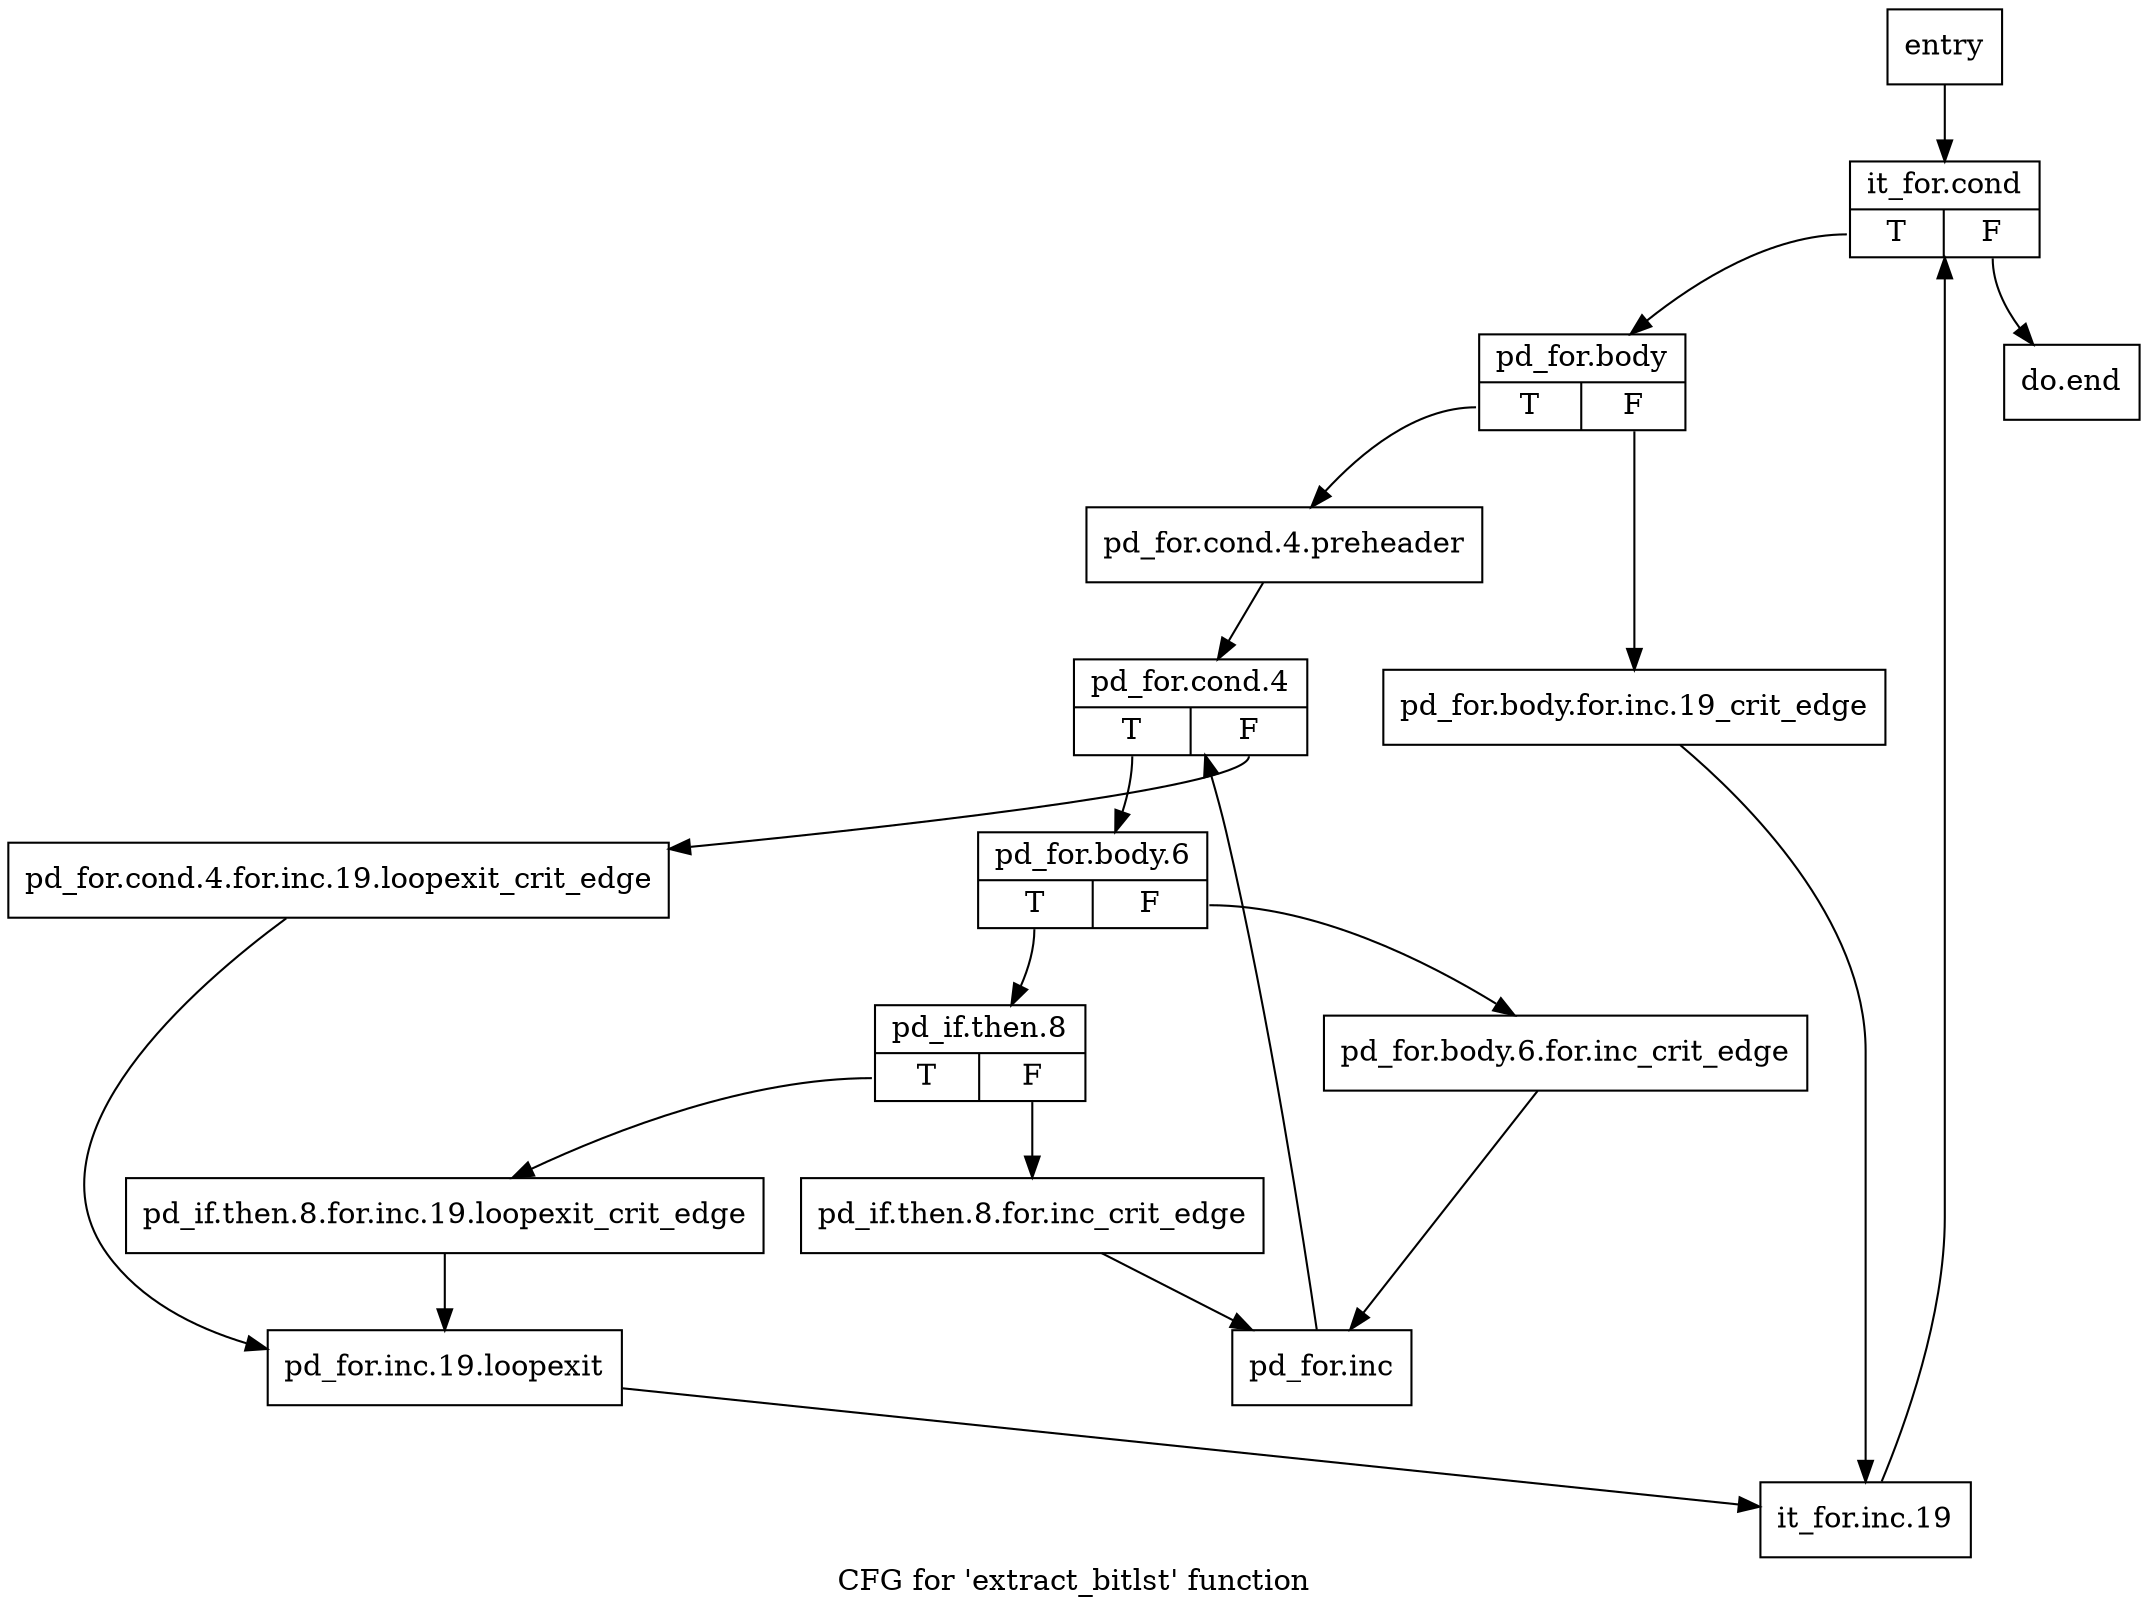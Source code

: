 digraph "CFG for 'extract_bitlst' function" {
	label="CFG for 'extract_bitlst' function";

	Node0x8fa2c60 [shape=record,label="{entry}"];
	Node0x8fa2c60 -> Node0x8fa2cb0;
	Node0x8fa2cb0 [shape=record,label="{it_for.cond|{<s0>T|<s1>F}}"];
	Node0x8fa2cb0:s0 -> Node0x8fa2d00;
	Node0x8fa2cb0:s1 -> Node0x8fa3110;
	Node0x8fa2d00 [shape=record,label="{pd_for.body|{<s0>T|<s1>F}}"];
	Node0x8fa2d00:s0 -> Node0x8fa2da0;
	Node0x8fa2d00:s1 -> Node0x8fa2d50;
	Node0x8fa2d50 [shape=record,label="{pd_for.body.for.inc.19_crit_edge}"];
	Node0x8fa2d50 -> Node0x8fa30c0;
	Node0x8fa2da0 [shape=record,label="{pd_for.cond.4.preheader}"];
	Node0x8fa2da0 -> Node0x8fa2df0;
	Node0x8fa2df0 [shape=record,label="{pd_for.cond.4|{<s0>T|<s1>F}}"];
	Node0x8fa2df0:s0 -> Node0x8fa2e90;
	Node0x8fa2df0:s1 -> Node0x8fa2e40;
	Node0x8fa2e40 [shape=record,label="{pd_for.cond.4.for.inc.19.loopexit_crit_edge}"];
	Node0x8fa2e40 -> Node0x8fa3070;
	Node0x8fa2e90 [shape=record,label="{pd_for.body.6|{<s0>T|<s1>F}}"];
	Node0x8fa2e90:s0 -> Node0x8fa2f30;
	Node0x8fa2e90:s1 -> Node0x8fa2ee0;
	Node0x8fa2ee0 [shape=record,label="{pd_for.body.6.for.inc_crit_edge}"];
	Node0x8fa2ee0 -> Node0x8fa3020;
	Node0x8fa2f30 [shape=record,label="{pd_if.then.8|{<s0>T|<s1>F}}"];
	Node0x8fa2f30:s0 -> Node0x8fa2fd0;
	Node0x8fa2f30:s1 -> Node0x8fa2f80;
	Node0x8fa2f80 [shape=record,label="{pd_if.then.8.for.inc_crit_edge}"];
	Node0x8fa2f80 -> Node0x8fa3020;
	Node0x8fa2fd0 [shape=record,label="{pd_if.then.8.for.inc.19.loopexit_crit_edge}"];
	Node0x8fa2fd0 -> Node0x8fa3070;
	Node0x8fa3020 [shape=record,label="{pd_for.inc}"];
	Node0x8fa3020 -> Node0x8fa2df0;
	Node0x8fa3070 [shape=record,label="{pd_for.inc.19.loopexit}"];
	Node0x8fa3070 -> Node0x8fa30c0;
	Node0x8fa30c0 [shape=record,label="{it_for.inc.19}"];
	Node0x8fa30c0 -> Node0x8fa2cb0;
	Node0x8fa3110 [shape=record,label="{do.end}"];
}
